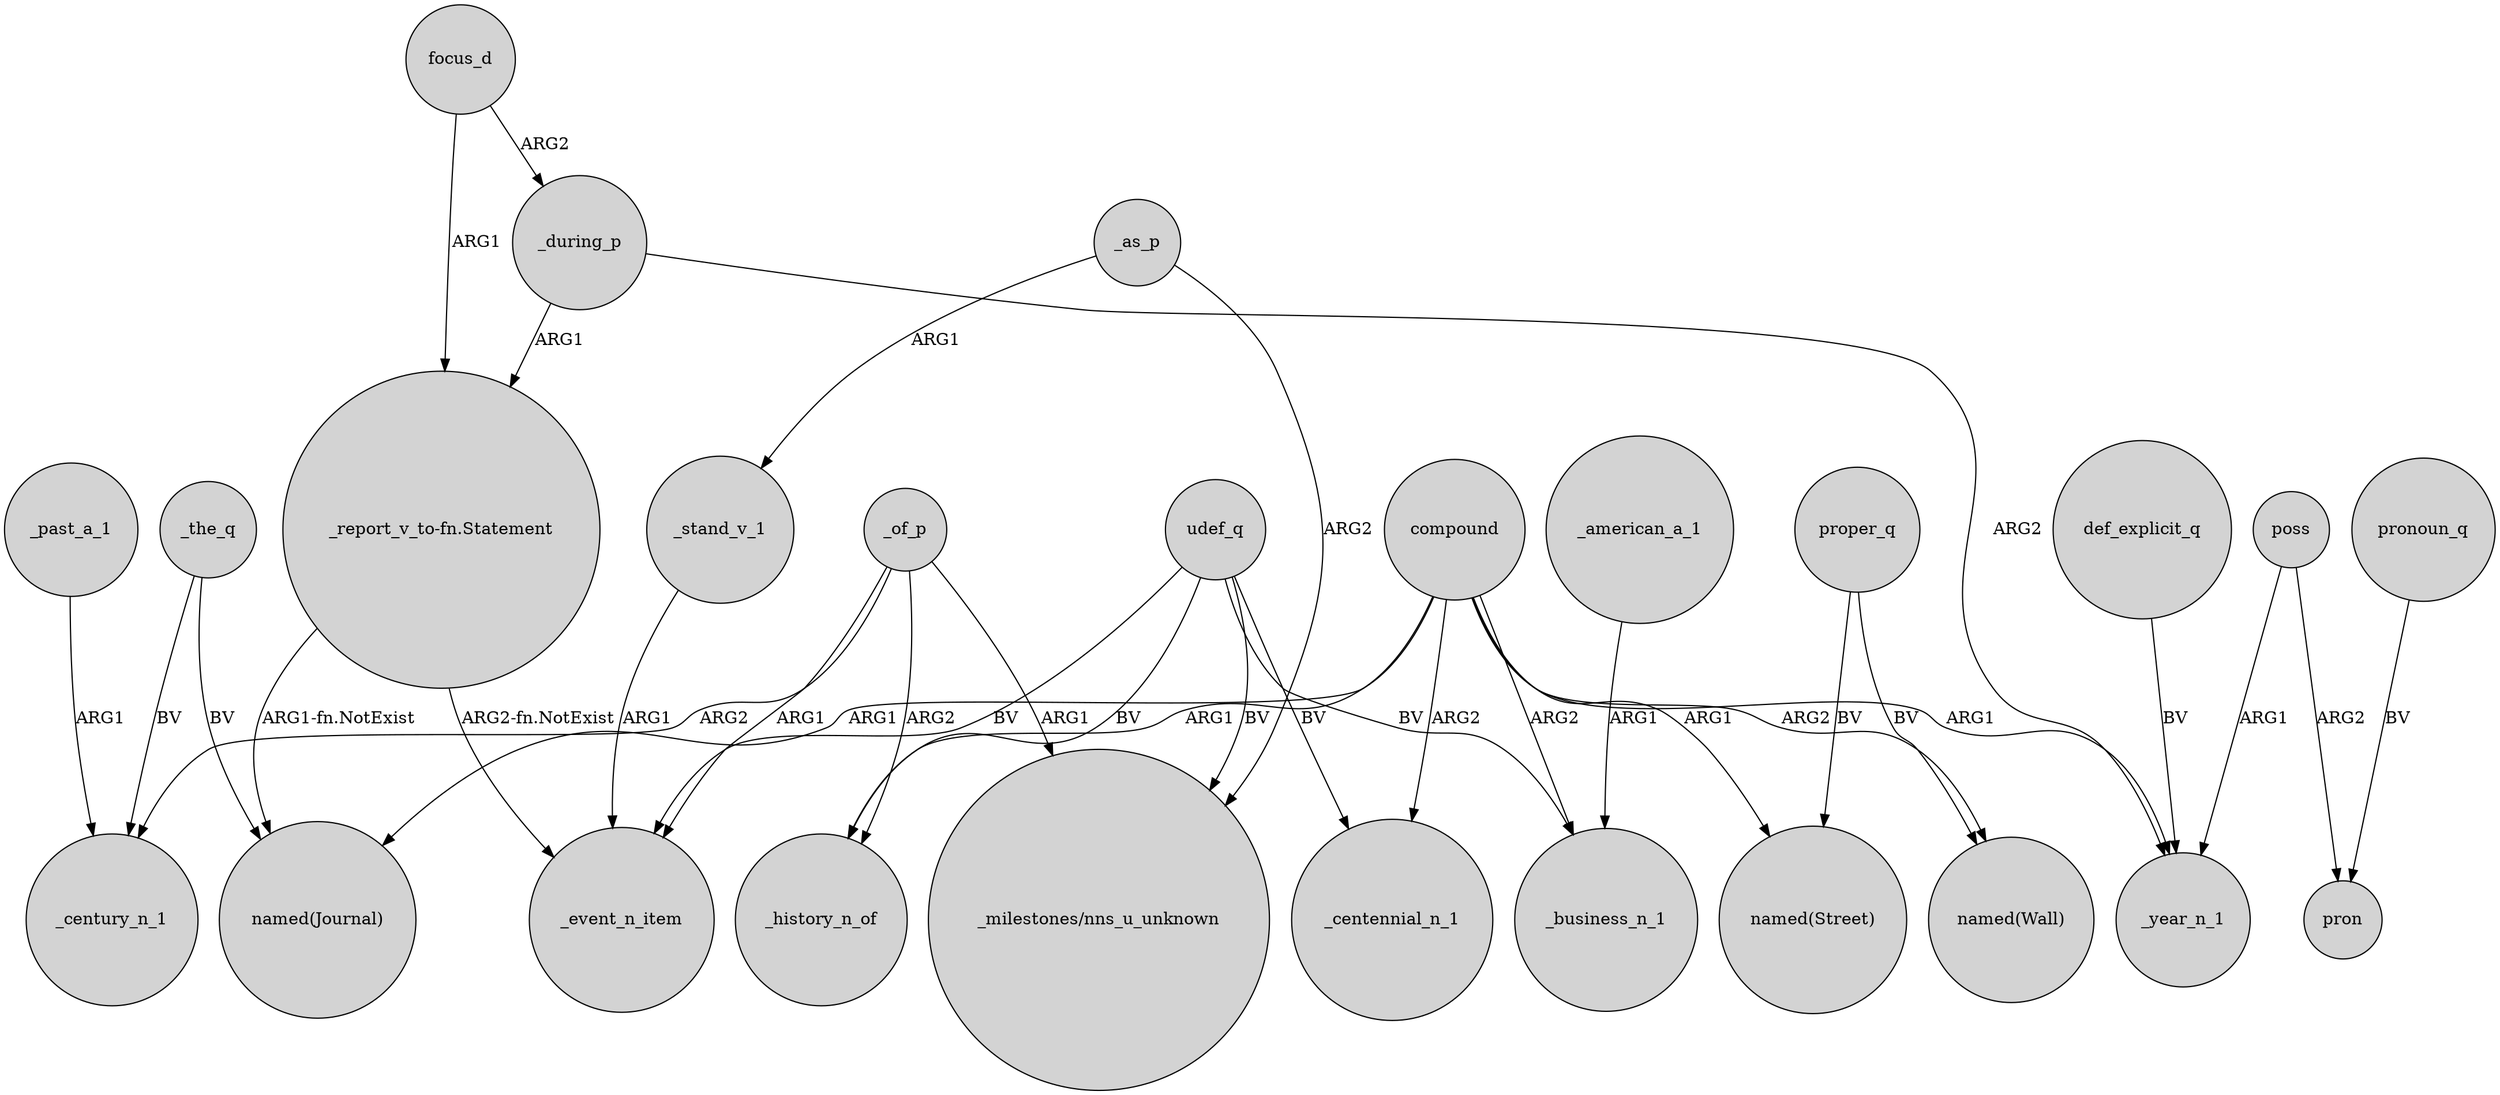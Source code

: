 digraph {
	node [shape=circle style=filled]
	focus_d -> _during_p [label=ARG2]
	_as_p -> _stand_v_1 [label=ARG1]
	focus_d -> "_report_v_to-fn.Statement" [label=ARG1]
	compound -> "named(Journal)" [label=ARG1]
	compound -> _history_n_of [label=ARG1]
	poss -> pron [label=ARG2]
	udef_q -> _history_n_of [label=BV]
	compound -> "named(Street)" [label=ARG1]
	proper_q -> "named(Wall)" [label=BV]
	_the_q -> "named(Journal)" [label=BV]
	udef_q -> "_milestones/nns_u_unknown" [label=BV]
	_of_p -> "_milestones/nns_u_unknown" [label=ARG1]
	poss -> _year_n_1 [label=ARG1]
	_of_p -> _event_n_item [label=ARG1]
	proper_q -> "named(Street)" [label=BV]
	_of_p -> _century_n_1 [label=ARG2]
	"_report_v_to-fn.Statement" -> _event_n_item [label="ARG2-fn.NotExist"]
	pronoun_q -> pron [label=BV]
	udef_q -> _centennial_n_1 [label=BV]
	compound -> "named(Wall)" [label=ARG2]
	_during_p -> _year_n_1 [label=ARG2]
	_as_p -> "_milestones/nns_u_unknown" [label=ARG2]
	compound -> _centennial_n_1 [label=ARG2]
	_during_p -> "_report_v_to-fn.Statement" [label=ARG1]
	_american_a_1 -> _business_n_1 [label=ARG1]
	compound -> _business_n_1 [label=ARG2]
	_the_q -> _century_n_1 [label=BV]
	udef_q -> _business_n_1 [label=BV]
	_of_p -> _history_n_of [label=ARG2]
	_past_a_1 -> _century_n_1 [label=ARG1]
	compound -> _year_n_1 [label=ARG1]
	"_report_v_to-fn.Statement" -> "named(Journal)" [label="ARG1-fn.NotExist"]
	udef_q -> _event_n_item [label=BV]
	def_explicit_q -> _year_n_1 [label=BV]
	_stand_v_1 -> _event_n_item [label=ARG1]
}
